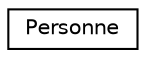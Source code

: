 digraph "Graphical Class Hierarchy"
{
  edge [fontname="Helvetica",fontsize="10",labelfontname="Helvetica",labelfontsize="10"];
  node [fontname="Helvetica",fontsize="10",shape=record];
  rankdir="LR";
  Node0 [label="Personne",height=0.2,width=0.4,color="black", fillcolor="white", style="filled",URL="$structPersonne.html"];
}
